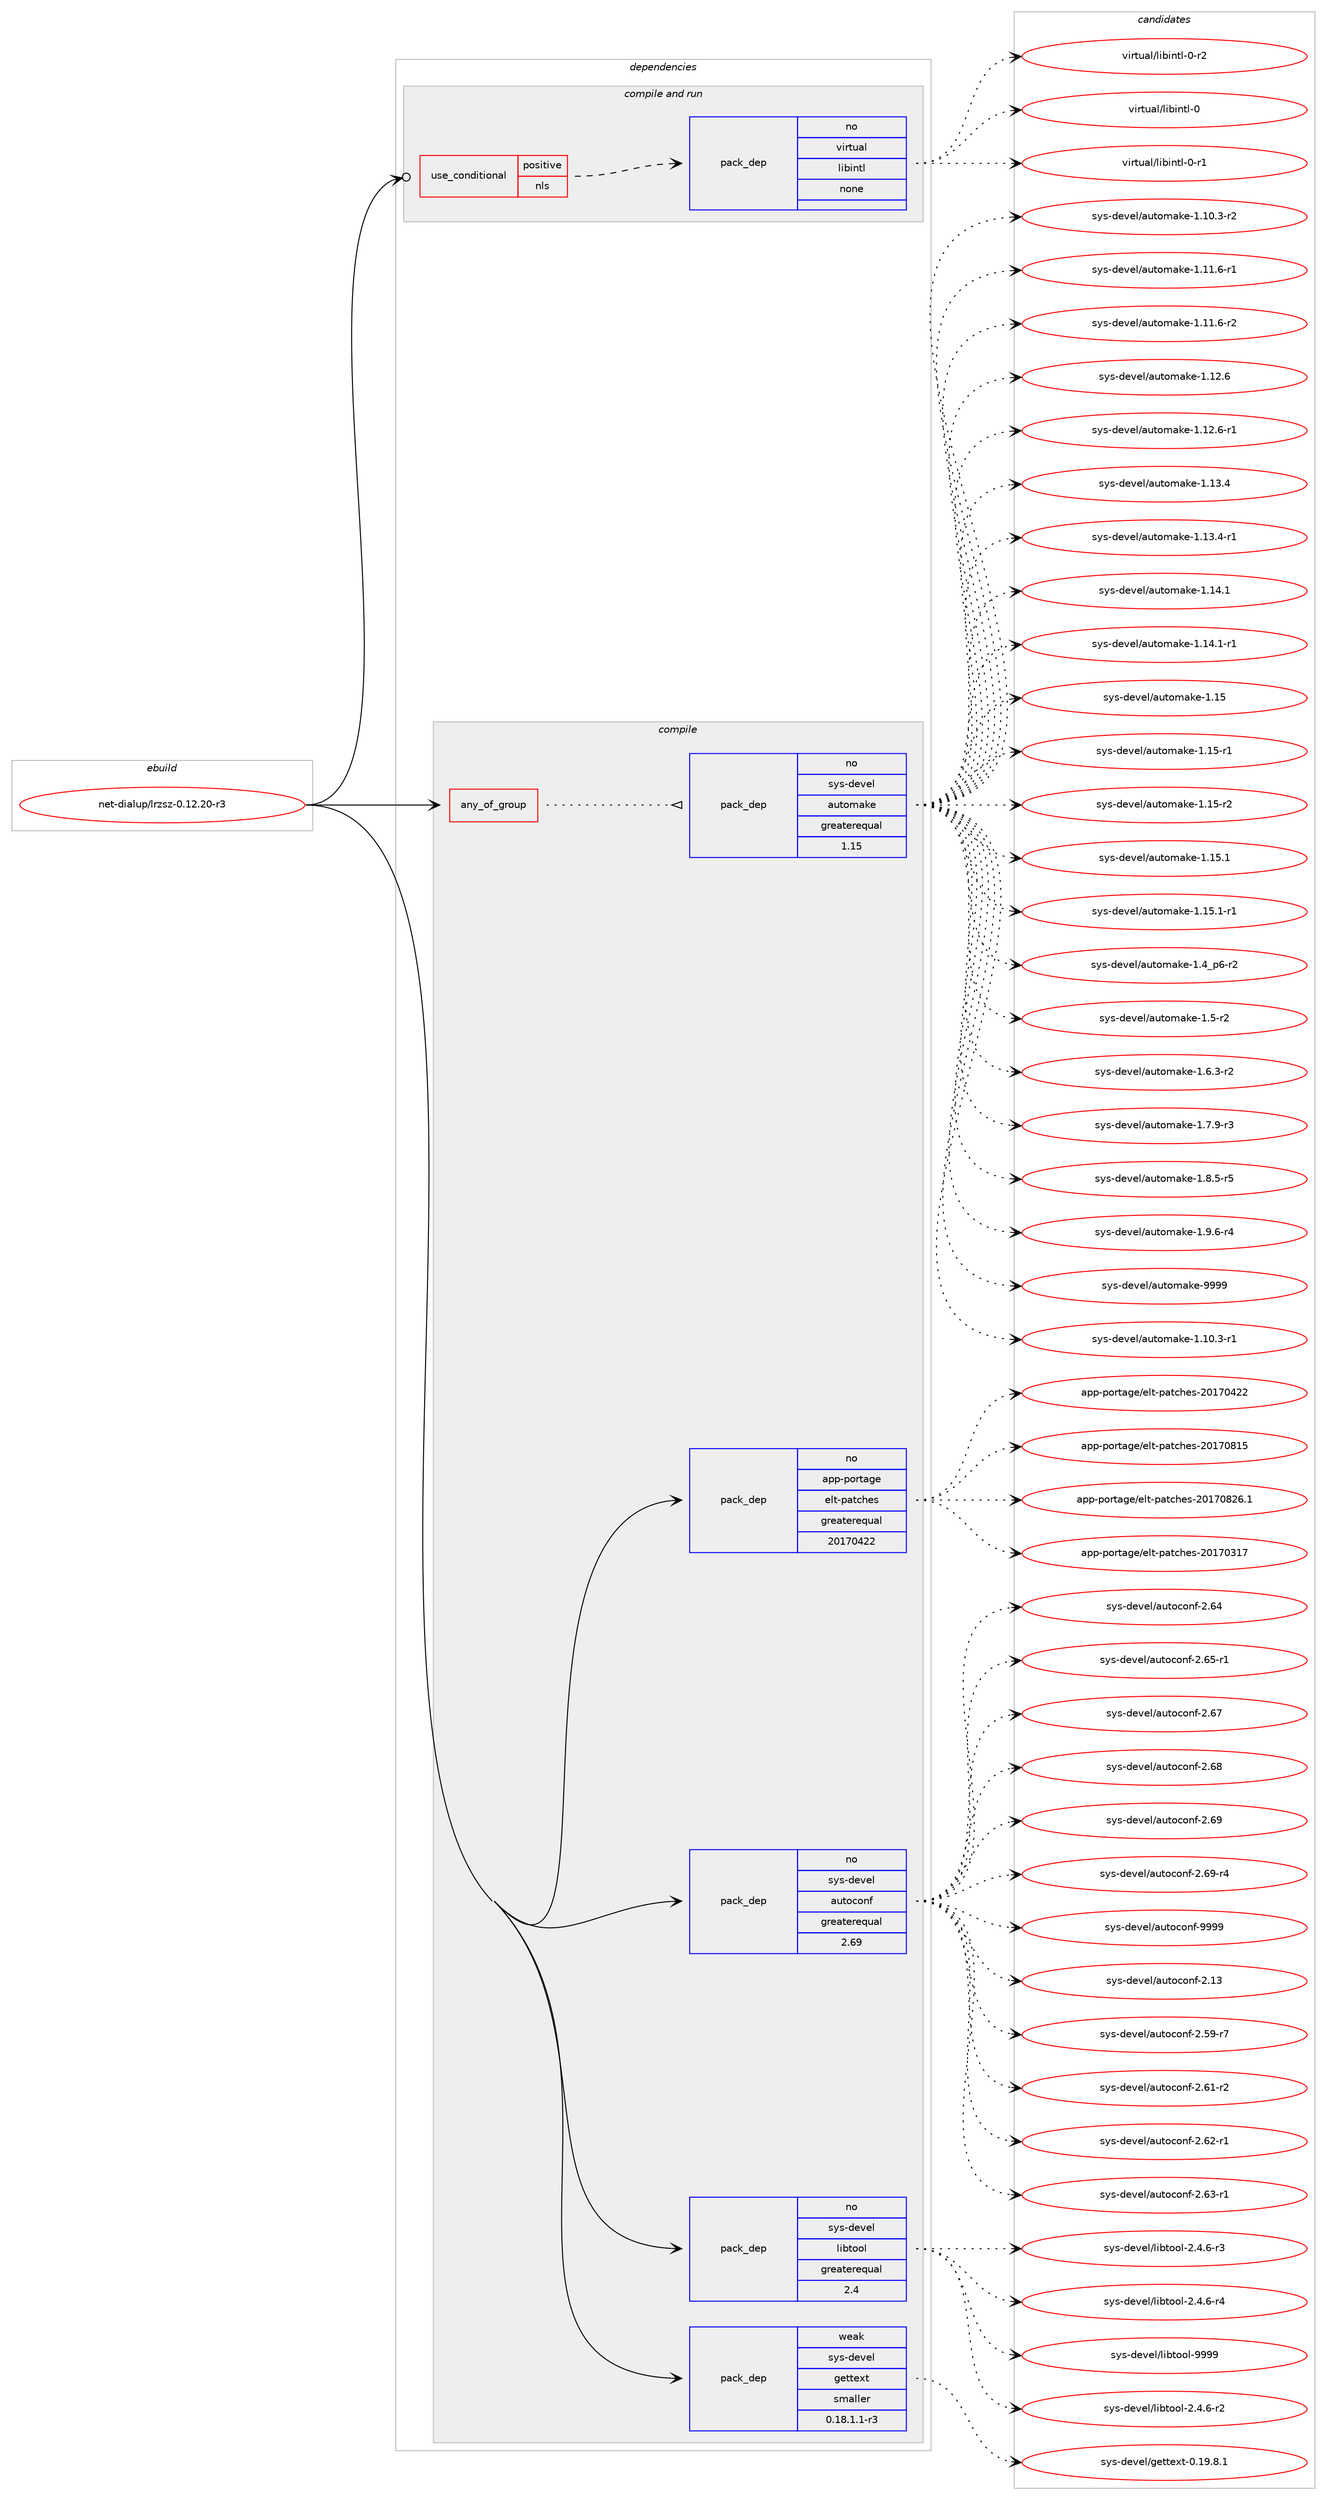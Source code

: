 digraph prolog {

# *************
# Graph options
# *************

newrank=true;
concentrate=true;
compound=true;
graph [rankdir=LR,fontname=Helvetica,fontsize=10,ranksep=1.5];#, ranksep=2.5, nodesep=0.2];
edge  [arrowhead=vee];
node  [fontname=Helvetica,fontsize=10];

# **********
# The ebuild
# **********

subgraph cluster_leftcol {
color=gray;
rank=same;
label=<<i>ebuild</i>>;
id [label="net-dialup/lrzsz-0.12.20-r3", color=red, width=4, href="../net-dialup/lrzsz-0.12.20-r3.svg"];
}

# ****************
# The dependencies
# ****************

subgraph cluster_midcol {
color=gray;
label=<<i>dependencies</i>>;
subgraph cluster_compile {
fillcolor="#eeeeee";
style=filled;
label=<<i>compile</i>>;
subgraph any6515 {
dependency406803 [label=<<TABLE BORDER="0" CELLBORDER="1" CELLSPACING="0" CELLPADDING="4"><TR><TD CELLPADDING="10">any_of_group</TD></TR></TABLE>>, shape=none, color=red];subgraph pack299529 {
dependency406804 [label=<<TABLE BORDER="0" CELLBORDER="1" CELLSPACING="0" CELLPADDING="4" WIDTH="220"><TR><TD ROWSPAN="6" CELLPADDING="30">pack_dep</TD></TR><TR><TD WIDTH="110">no</TD></TR><TR><TD>sys-devel</TD></TR><TR><TD>automake</TD></TR><TR><TD>greaterequal</TD></TR><TR><TD>1.15</TD></TR></TABLE>>, shape=none, color=blue];
}
dependency406803:e -> dependency406804:w [weight=20,style="dotted",arrowhead="oinv"];
}
id:e -> dependency406803:w [weight=20,style="solid",arrowhead="vee"];
subgraph pack299530 {
dependency406805 [label=<<TABLE BORDER="0" CELLBORDER="1" CELLSPACING="0" CELLPADDING="4" WIDTH="220"><TR><TD ROWSPAN="6" CELLPADDING="30">pack_dep</TD></TR><TR><TD WIDTH="110">no</TD></TR><TR><TD>app-portage</TD></TR><TR><TD>elt-patches</TD></TR><TR><TD>greaterequal</TD></TR><TR><TD>20170422</TD></TR></TABLE>>, shape=none, color=blue];
}
id:e -> dependency406805:w [weight=20,style="solid",arrowhead="vee"];
subgraph pack299531 {
dependency406806 [label=<<TABLE BORDER="0" CELLBORDER="1" CELLSPACING="0" CELLPADDING="4" WIDTH="220"><TR><TD ROWSPAN="6" CELLPADDING="30">pack_dep</TD></TR><TR><TD WIDTH="110">no</TD></TR><TR><TD>sys-devel</TD></TR><TR><TD>autoconf</TD></TR><TR><TD>greaterequal</TD></TR><TR><TD>2.69</TD></TR></TABLE>>, shape=none, color=blue];
}
id:e -> dependency406806:w [weight=20,style="solid",arrowhead="vee"];
subgraph pack299532 {
dependency406807 [label=<<TABLE BORDER="0" CELLBORDER="1" CELLSPACING="0" CELLPADDING="4" WIDTH="220"><TR><TD ROWSPAN="6" CELLPADDING="30">pack_dep</TD></TR><TR><TD WIDTH="110">no</TD></TR><TR><TD>sys-devel</TD></TR><TR><TD>libtool</TD></TR><TR><TD>greaterequal</TD></TR><TR><TD>2.4</TD></TR></TABLE>>, shape=none, color=blue];
}
id:e -> dependency406807:w [weight=20,style="solid",arrowhead="vee"];
subgraph pack299533 {
dependency406808 [label=<<TABLE BORDER="0" CELLBORDER="1" CELLSPACING="0" CELLPADDING="4" WIDTH="220"><TR><TD ROWSPAN="6" CELLPADDING="30">pack_dep</TD></TR><TR><TD WIDTH="110">weak</TD></TR><TR><TD>sys-devel</TD></TR><TR><TD>gettext</TD></TR><TR><TD>smaller</TD></TR><TR><TD>0.18.1.1-r3</TD></TR></TABLE>>, shape=none, color=blue];
}
id:e -> dependency406808:w [weight=20,style="solid",arrowhead="vee"];
}
subgraph cluster_compileandrun {
fillcolor="#eeeeee";
style=filled;
label=<<i>compile and run</i>>;
subgraph cond100573 {
dependency406809 [label=<<TABLE BORDER="0" CELLBORDER="1" CELLSPACING="0" CELLPADDING="4"><TR><TD ROWSPAN="3" CELLPADDING="10">use_conditional</TD></TR><TR><TD>positive</TD></TR><TR><TD>nls</TD></TR></TABLE>>, shape=none, color=red];
subgraph pack299534 {
dependency406810 [label=<<TABLE BORDER="0" CELLBORDER="1" CELLSPACING="0" CELLPADDING="4" WIDTH="220"><TR><TD ROWSPAN="6" CELLPADDING="30">pack_dep</TD></TR><TR><TD WIDTH="110">no</TD></TR><TR><TD>virtual</TD></TR><TR><TD>libintl</TD></TR><TR><TD>none</TD></TR><TR><TD></TD></TR></TABLE>>, shape=none, color=blue];
}
dependency406809:e -> dependency406810:w [weight=20,style="dashed",arrowhead="vee"];
}
id:e -> dependency406809:w [weight=20,style="solid",arrowhead="odotvee"];
}
subgraph cluster_run {
fillcolor="#eeeeee";
style=filled;
label=<<i>run</i>>;
}
}

# **************
# The candidates
# **************

subgraph cluster_choices {
rank=same;
color=gray;
label=<<i>candidates</i>>;

subgraph choice299529 {
color=black;
nodesep=1;
choice11512111545100101118101108479711711611110997107101454946494846514511449 [label="sys-devel/automake-1.10.3-r1", color=red, width=4,href="../sys-devel/automake-1.10.3-r1.svg"];
choice11512111545100101118101108479711711611110997107101454946494846514511450 [label="sys-devel/automake-1.10.3-r2", color=red, width=4,href="../sys-devel/automake-1.10.3-r2.svg"];
choice11512111545100101118101108479711711611110997107101454946494946544511449 [label="sys-devel/automake-1.11.6-r1", color=red, width=4,href="../sys-devel/automake-1.11.6-r1.svg"];
choice11512111545100101118101108479711711611110997107101454946494946544511450 [label="sys-devel/automake-1.11.6-r2", color=red, width=4,href="../sys-devel/automake-1.11.6-r2.svg"];
choice1151211154510010111810110847971171161111099710710145494649504654 [label="sys-devel/automake-1.12.6", color=red, width=4,href="../sys-devel/automake-1.12.6.svg"];
choice11512111545100101118101108479711711611110997107101454946495046544511449 [label="sys-devel/automake-1.12.6-r1", color=red, width=4,href="../sys-devel/automake-1.12.6-r1.svg"];
choice1151211154510010111810110847971171161111099710710145494649514652 [label="sys-devel/automake-1.13.4", color=red, width=4,href="../sys-devel/automake-1.13.4.svg"];
choice11512111545100101118101108479711711611110997107101454946495146524511449 [label="sys-devel/automake-1.13.4-r1", color=red, width=4,href="../sys-devel/automake-1.13.4-r1.svg"];
choice1151211154510010111810110847971171161111099710710145494649524649 [label="sys-devel/automake-1.14.1", color=red, width=4,href="../sys-devel/automake-1.14.1.svg"];
choice11512111545100101118101108479711711611110997107101454946495246494511449 [label="sys-devel/automake-1.14.1-r1", color=red, width=4,href="../sys-devel/automake-1.14.1-r1.svg"];
choice115121115451001011181011084797117116111109971071014549464953 [label="sys-devel/automake-1.15", color=red, width=4,href="../sys-devel/automake-1.15.svg"];
choice1151211154510010111810110847971171161111099710710145494649534511449 [label="sys-devel/automake-1.15-r1", color=red, width=4,href="../sys-devel/automake-1.15-r1.svg"];
choice1151211154510010111810110847971171161111099710710145494649534511450 [label="sys-devel/automake-1.15-r2", color=red, width=4,href="../sys-devel/automake-1.15-r2.svg"];
choice1151211154510010111810110847971171161111099710710145494649534649 [label="sys-devel/automake-1.15.1", color=red, width=4,href="../sys-devel/automake-1.15.1.svg"];
choice11512111545100101118101108479711711611110997107101454946495346494511449 [label="sys-devel/automake-1.15.1-r1", color=red, width=4,href="../sys-devel/automake-1.15.1-r1.svg"];
choice115121115451001011181011084797117116111109971071014549465295112544511450 [label="sys-devel/automake-1.4_p6-r2", color=red, width=4,href="../sys-devel/automake-1.4_p6-r2.svg"];
choice11512111545100101118101108479711711611110997107101454946534511450 [label="sys-devel/automake-1.5-r2", color=red, width=4,href="../sys-devel/automake-1.5-r2.svg"];
choice115121115451001011181011084797117116111109971071014549465446514511450 [label="sys-devel/automake-1.6.3-r2", color=red, width=4,href="../sys-devel/automake-1.6.3-r2.svg"];
choice115121115451001011181011084797117116111109971071014549465546574511451 [label="sys-devel/automake-1.7.9-r3", color=red, width=4,href="../sys-devel/automake-1.7.9-r3.svg"];
choice115121115451001011181011084797117116111109971071014549465646534511453 [label="sys-devel/automake-1.8.5-r5", color=red, width=4,href="../sys-devel/automake-1.8.5-r5.svg"];
choice115121115451001011181011084797117116111109971071014549465746544511452 [label="sys-devel/automake-1.9.6-r4", color=red, width=4,href="../sys-devel/automake-1.9.6-r4.svg"];
choice115121115451001011181011084797117116111109971071014557575757 [label="sys-devel/automake-9999", color=red, width=4,href="../sys-devel/automake-9999.svg"];
dependency406804:e -> choice11512111545100101118101108479711711611110997107101454946494846514511449:w [style=dotted,weight="100"];
dependency406804:e -> choice11512111545100101118101108479711711611110997107101454946494846514511450:w [style=dotted,weight="100"];
dependency406804:e -> choice11512111545100101118101108479711711611110997107101454946494946544511449:w [style=dotted,weight="100"];
dependency406804:e -> choice11512111545100101118101108479711711611110997107101454946494946544511450:w [style=dotted,weight="100"];
dependency406804:e -> choice1151211154510010111810110847971171161111099710710145494649504654:w [style=dotted,weight="100"];
dependency406804:e -> choice11512111545100101118101108479711711611110997107101454946495046544511449:w [style=dotted,weight="100"];
dependency406804:e -> choice1151211154510010111810110847971171161111099710710145494649514652:w [style=dotted,weight="100"];
dependency406804:e -> choice11512111545100101118101108479711711611110997107101454946495146524511449:w [style=dotted,weight="100"];
dependency406804:e -> choice1151211154510010111810110847971171161111099710710145494649524649:w [style=dotted,weight="100"];
dependency406804:e -> choice11512111545100101118101108479711711611110997107101454946495246494511449:w [style=dotted,weight="100"];
dependency406804:e -> choice115121115451001011181011084797117116111109971071014549464953:w [style=dotted,weight="100"];
dependency406804:e -> choice1151211154510010111810110847971171161111099710710145494649534511449:w [style=dotted,weight="100"];
dependency406804:e -> choice1151211154510010111810110847971171161111099710710145494649534511450:w [style=dotted,weight="100"];
dependency406804:e -> choice1151211154510010111810110847971171161111099710710145494649534649:w [style=dotted,weight="100"];
dependency406804:e -> choice11512111545100101118101108479711711611110997107101454946495346494511449:w [style=dotted,weight="100"];
dependency406804:e -> choice115121115451001011181011084797117116111109971071014549465295112544511450:w [style=dotted,weight="100"];
dependency406804:e -> choice11512111545100101118101108479711711611110997107101454946534511450:w [style=dotted,weight="100"];
dependency406804:e -> choice115121115451001011181011084797117116111109971071014549465446514511450:w [style=dotted,weight="100"];
dependency406804:e -> choice115121115451001011181011084797117116111109971071014549465546574511451:w [style=dotted,weight="100"];
dependency406804:e -> choice115121115451001011181011084797117116111109971071014549465646534511453:w [style=dotted,weight="100"];
dependency406804:e -> choice115121115451001011181011084797117116111109971071014549465746544511452:w [style=dotted,weight="100"];
dependency406804:e -> choice115121115451001011181011084797117116111109971071014557575757:w [style=dotted,weight="100"];
}
subgraph choice299530 {
color=black;
nodesep=1;
choice97112112451121111141169710310147101108116451129711699104101115455048495548514955 [label="app-portage/elt-patches-20170317", color=red, width=4,href="../app-portage/elt-patches-20170317.svg"];
choice97112112451121111141169710310147101108116451129711699104101115455048495548525050 [label="app-portage/elt-patches-20170422", color=red, width=4,href="../app-portage/elt-patches-20170422.svg"];
choice97112112451121111141169710310147101108116451129711699104101115455048495548564953 [label="app-portage/elt-patches-20170815", color=red, width=4,href="../app-portage/elt-patches-20170815.svg"];
choice971121124511211111411697103101471011081164511297116991041011154550484955485650544649 [label="app-portage/elt-patches-20170826.1", color=red, width=4,href="../app-portage/elt-patches-20170826.1.svg"];
dependency406805:e -> choice97112112451121111141169710310147101108116451129711699104101115455048495548514955:w [style=dotted,weight="100"];
dependency406805:e -> choice97112112451121111141169710310147101108116451129711699104101115455048495548525050:w [style=dotted,weight="100"];
dependency406805:e -> choice97112112451121111141169710310147101108116451129711699104101115455048495548564953:w [style=dotted,weight="100"];
dependency406805:e -> choice971121124511211111411697103101471011081164511297116991041011154550484955485650544649:w [style=dotted,weight="100"];
}
subgraph choice299531 {
color=black;
nodesep=1;
choice115121115451001011181011084797117116111991111101024550464951 [label="sys-devel/autoconf-2.13", color=red, width=4,href="../sys-devel/autoconf-2.13.svg"];
choice1151211154510010111810110847971171161119911111010245504653574511455 [label="sys-devel/autoconf-2.59-r7", color=red, width=4,href="../sys-devel/autoconf-2.59-r7.svg"];
choice1151211154510010111810110847971171161119911111010245504654494511450 [label="sys-devel/autoconf-2.61-r2", color=red, width=4,href="../sys-devel/autoconf-2.61-r2.svg"];
choice1151211154510010111810110847971171161119911111010245504654504511449 [label="sys-devel/autoconf-2.62-r1", color=red, width=4,href="../sys-devel/autoconf-2.62-r1.svg"];
choice1151211154510010111810110847971171161119911111010245504654514511449 [label="sys-devel/autoconf-2.63-r1", color=red, width=4,href="../sys-devel/autoconf-2.63-r1.svg"];
choice115121115451001011181011084797117116111991111101024550465452 [label="sys-devel/autoconf-2.64", color=red, width=4,href="../sys-devel/autoconf-2.64.svg"];
choice1151211154510010111810110847971171161119911111010245504654534511449 [label="sys-devel/autoconf-2.65-r1", color=red, width=4,href="../sys-devel/autoconf-2.65-r1.svg"];
choice115121115451001011181011084797117116111991111101024550465455 [label="sys-devel/autoconf-2.67", color=red, width=4,href="../sys-devel/autoconf-2.67.svg"];
choice115121115451001011181011084797117116111991111101024550465456 [label="sys-devel/autoconf-2.68", color=red, width=4,href="../sys-devel/autoconf-2.68.svg"];
choice115121115451001011181011084797117116111991111101024550465457 [label="sys-devel/autoconf-2.69", color=red, width=4,href="../sys-devel/autoconf-2.69.svg"];
choice1151211154510010111810110847971171161119911111010245504654574511452 [label="sys-devel/autoconf-2.69-r4", color=red, width=4,href="../sys-devel/autoconf-2.69-r4.svg"];
choice115121115451001011181011084797117116111991111101024557575757 [label="sys-devel/autoconf-9999", color=red, width=4,href="../sys-devel/autoconf-9999.svg"];
dependency406806:e -> choice115121115451001011181011084797117116111991111101024550464951:w [style=dotted,weight="100"];
dependency406806:e -> choice1151211154510010111810110847971171161119911111010245504653574511455:w [style=dotted,weight="100"];
dependency406806:e -> choice1151211154510010111810110847971171161119911111010245504654494511450:w [style=dotted,weight="100"];
dependency406806:e -> choice1151211154510010111810110847971171161119911111010245504654504511449:w [style=dotted,weight="100"];
dependency406806:e -> choice1151211154510010111810110847971171161119911111010245504654514511449:w [style=dotted,weight="100"];
dependency406806:e -> choice115121115451001011181011084797117116111991111101024550465452:w [style=dotted,weight="100"];
dependency406806:e -> choice1151211154510010111810110847971171161119911111010245504654534511449:w [style=dotted,weight="100"];
dependency406806:e -> choice115121115451001011181011084797117116111991111101024550465455:w [style=dotted,weight="100"];
dependency406806:e -> choice115121115451001011181011084797117116111991111101024550465456:w [style=dotted,weight="100"];
dependency406806:e -> choice115121115451001011181011084797117116111991111101024550465457:w [style=dotted,weight="100"];
dependency406806:e -> choice1151211154510010111810110847971171161119911111010245504654574511452:w [style=dotted,weight="100"];
dependency406806:e -> choice115121115451001011181011084797117116111991111101024557575757:w [style=dotted,weight="100"];
}
subgraph choice299532 {
color=black;
nodesep=1;
choice1151211154510010111810110847108105981161111111084550465246544511450 [label="sys-devel/libtool-2.4.6-r2", color=red, width=4,href="../sys-devel/libtool-2.4.6-r2.svg"];
choice1151211154510010111810110847108105981161111111084550465246544511451 [label="sys-devel/libtool-2.4.6-r3", color=red, width=4,href="../sys-devel/libtool-2.4.6-r3.svg"];
choice1151211154510010111810110847108105981161111111084550465246544511452 [label="sys-devel/libtool-2.4.6-r4", color=red, width=4,href="../sys-devel/libtool-2.4.6-r4.svg"];
choice1151211154510010111810110847108105981161111111084557575757 [label="sys-devel/libtool-9999", color=red, width=4,href="../sys-devel/libtool-9999.svg"];
dependency406807:e -> choice1151211154510010111810110847108105981161111111084550465246544511450:w [style=dotted,weight="100"];
dependency406807:e -> choice1151211154510010111810110847108105981161111111084550465246544511451:w [style=dotted,weight="100"];
dependency406807:e -> choice1151211154510010111810110847108105981161111111084550465246544511452:w [style=dotted,weight="100"];
dependency406807:e -> choice1151211154510010111810110847108105981161111111084557575757:w [style=dotted,weight="100"];
}
subgraph choice299533 {
color=black;
nodesep=1;
choice1151211154510010111810110847103101116116101120116454846495746564649 [label="sys-devel/gettext-0.19.8.1", color=red, width=4,href="../sys-devel/gettext-0.19.8.1.svg"];
dependency406808:e -> choice1151211154510010111810110847103101116116101120116454846495746564649:w [style=dotted,weight="100"];
}
subgraph choice299534 {
color=black;
nodesep=1;
choice1181051141161179710847108105981051101161084548 [label="virtual/libintl-0", color=red, width=4,href="../virtual/libintl-0.svg"];
choice11810511411611797108471081059810511011610845484511449 [label="virtual/libintl-0-r1", color=red, width=4,href="../virtual/libintl-0-r1.svg"];
choice11810511411611797108471081059810511011610845484511450 [label="virtual/libintl-0-r2", color=red, width=4,href="../virtual/libintl-0-r2.svg"];
dependency406810:e -> choice1181051141161179710847108105981051101161084548:w [style=dotted,weight="100"];
dependency406810:e -> choice11810511411611797108471081059810511011610845484511449:w [style=dotted,weight="100"];
dependency406810:e -> choice11810511411611797108471081059810511011610845484511450:w [style=dotted,weight="100"];
}
}

}
